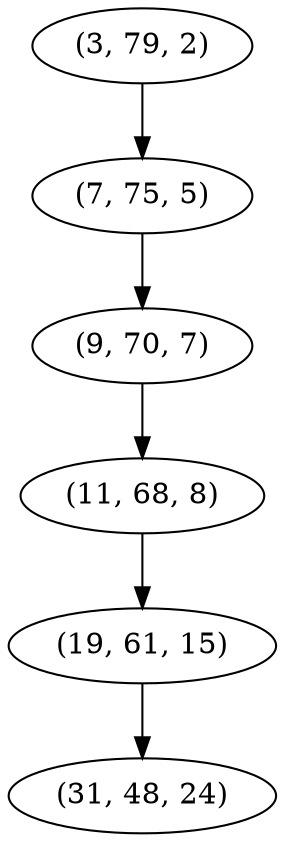 digraph tree {
    "(3, 79, 2)";
    "(7, 75, 5)";
    "(9, 70, 7)";
    "(11, 68, 8)";
    "(19, 61, 15)";
    "(31, 48, 24)";
    "(3, 79, 2)" -> "(7, 75, 5)";
    "(7, 75, 5)" -> "(9, 70, 7)";
    "(9, 70, 7)" -> "(11, 68, 8)";
    "(11, 68, 8)" -> "(19, 61, 15)";
    "(19, 61, 15)" -> "(31, 48, 24)";
}
